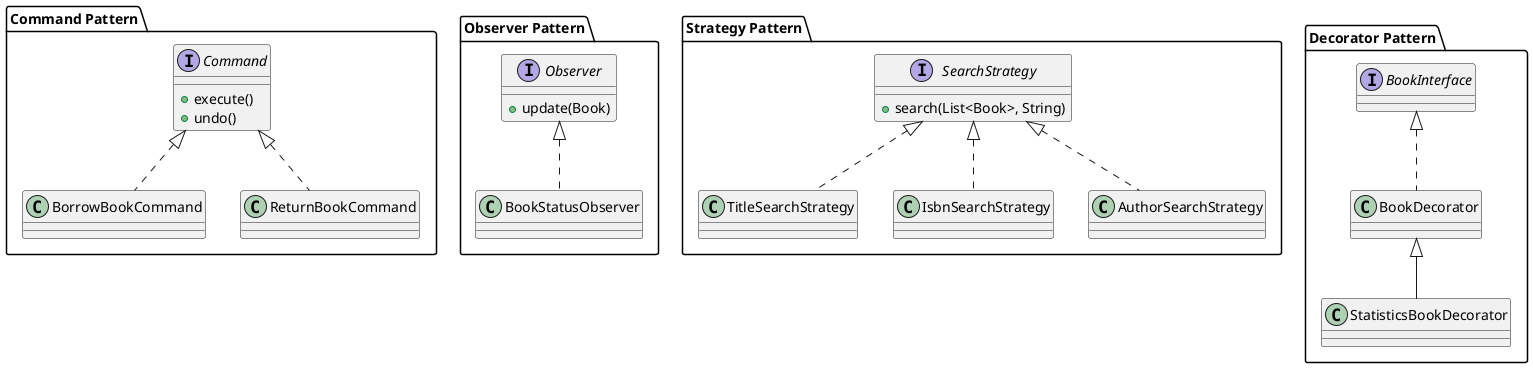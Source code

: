 @startuml Patterns Structure

' Command Pattern
package "Command Pattern" {
    interface Command {
        +execute()
        +undo()
    }
    class BorrowBookCommand
    class ReturnBookCommand
    Command <|.. BorrowBookCommand
    Command <|.. ReturnBookCommand
}

' Observer Pattern
package "Observer Pattern" {
    interface Observer {
        +update(Book)
    }
    class BookStatusObserver
    Observer <|.. BookStatusObserver
}

' Strategy Pattern
package "Strategy Pattern" {
    interface SearchStrategy {
        +search(List<Book>, String)
    }
    class TitleSearchStrategy
    class IsbnSearchStrategy
    class AuthorSearchStrategy
    SearchStrategy <|.. TitleSearchStrategy
    SearchStrategy <|.. IsbnSearchStrategy
    SearchStrategy <|.. AuthorSearchStrategy
}

' Decorator Pattern
package "Decorator Pattern" {
    interface BookInterface
    class BookDecorator
    class StatisticsBookDecorator
    BookInterface <|.. BookDecorator
    BookDecorator <|-- StatisticsBookDecorator
}

@enduml